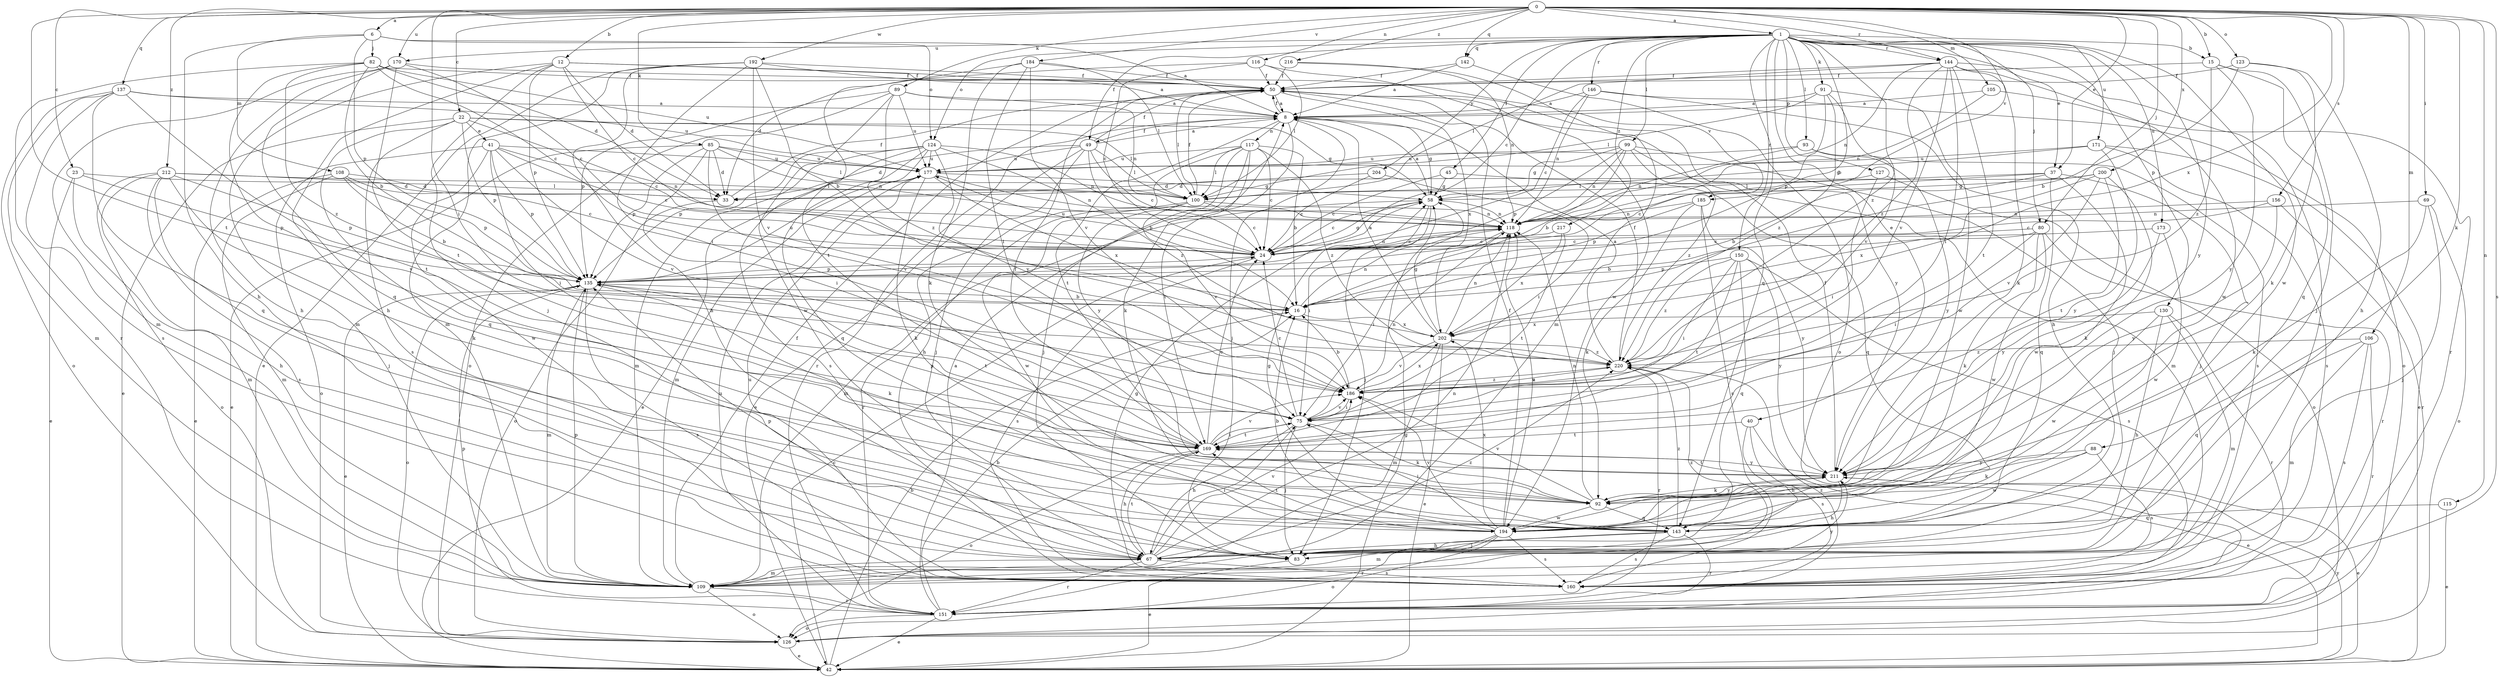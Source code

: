 strict digraph  {
0;
1;
6;
8;
12;
15;
16;
22;
23;
24;
33;
37;
40;
41;
42;
45;
49;
50;
58;
67;
69;
75;
80;
82;
83;
85;
88;
89;
91;
92;
93;
99;
100;
105;
106;
108;
109;
115;
116;
117;
118;
123;
124;
126;
127;
130;
135;
137;
142;
143;
144;
146;
150;
151;
156;
160;
169;
170;
171;
173;
177;
184;
185;
186;
192;
194;
200;
202;
204;
211;
212;
216;
217;
220;
0 -> 1  [label=a];
0 -> 6  [label=a];
0 -> 12  [label=b];
0 -> 15  [label=b];
0 -> 22  [label=c];
0 -> 23  [label=c];
0 -> 37  [label=e];
0 -> 69  [label=i];
0 -> 75  [label=i];
0 -> 80  [label=j];
0 -> 85  [label=k];
0 -> 88  [label=k];
0 -> 89  [label=k];
0 -> 105  [label=m];
0 -> 106  [label=m];
0 -> 115  [label=n];
0 -> 116  [label=n];
0 -> 123  [label=o];
0 -> 137  [label=q];
0 -> 142  [label=q];
0 -> 144  [label=r];
0 -> 156  [label=s];
0 -> 160  [label=s];
0 -> 169  [label=t];
0 -> 170  [label=u];
0 -> 184  [label=v];
0 -> 185  [label=v];
0 -> 192  [label=w];
0 -> 200  [label=x];
0 -> 202  [label=x];
0 -> 212  [label=z];
0 -> 216  [label=z];
1 -> 15  [label=b];
1 -> 16  [label=b];
1 -> 24  [label=c];
1 -> 37  [label=e];
1 -> 40  [label=e];
1 -> 45  [label=f];
1 -> 49  [label=f];
1 -> 80  [label=j];
1 -> 91  [label=k];
1 -> 93  [label=l];
1 -> 99  [label=l];
1 -> 124  [label=o];
1 -> 127  [label=p];
1 -> 130  [label=p];
1 -> 142  [label=q];
1 -> 143  [label=q];
1 -> 144  [label=r];
1 -> 146  [label=r];
1 -> 150  [label=r];
1 -> 170  [label=u];
1 -> 171  [label=u];
1 -> 173  [label=u];
1 -> 194  [label=w];
1 -> 204  [label=y];
1 -> 211  [label=y];
1 -> 217  [label=z];
1 -> 220  [label=z];
6 -> 8  [label=a];
6 -> 67  [label=h];
6 -> 82  [label=j];
6 -> 108  [label=m];
6 -> 124  [label=o];
6 -> 135  [label=p];
8 -> 49  [label=f];
8 -> 50  [label=f];
8 -> 58  [label=g];
8 -> 83  [label=j];
8 -> 92  [label=k];
8 -> 117  [label=n];
8 -> 151  [label=r];
8 -> 169  [label=t];
12 -> 24  [label=c];
12 -> 33  [label=d];
12 -> 50  [label=f];
12 -> 67  [label=h];
12 -> 83  [label=j];
12 -> 109  [label=m];
12 -> 135  [label=p];
12 -> 185  [label=v];
15 -> 50  [label=f];
15 -> 83  [label=j];
15 -> 143  [label=q];
15 -> 211  [label=y];
15 -> 220  [label=z];
16 -> 118  [label=n];
16 -> 202  [label=x];
22 -> 24  [label=c];
22 -> 41  [label=e];
22 -> 42  [label=e];
22 -> 58  [label=g];
22 -> 100  [label=l];
22 -> 135  [label=p];
22 -> 143  [label=q];
22 -> 160  [label=s];
23 -> 42  [label=e];
23 -> 67  [label=h];
23 -> 100  [label=l];
23 -> 135  [label=p];
24 -> 58  [label=g];
24 -> 118  [label=n];
24 -> 135  [label=p];
24 -> 160  [label=s];
24 -> 177  [label=u];
33 -> 50  [label=f];
33 -> 126  [label=o];
37 -> 16  [label=b];
37 -> 24  [label=c];
37 -> 83  [label=j];
37 -> 100  [label=l];
37 -> 143  [label=q];
37 -> 194  [label=w];
40 -> 42  [label=e];
40 -> 67  [label=h];
40 -> 160  [label=s];
40 -> 169  [label=t];
41 -> 24  [label=c];
41 -> 75  [label=i];
41 -> 118  [label=n];
41 -> 126  [label=o];
41 -> 135  [label=p];
41 -> 177  [label=u];
41 -> 186  [label=v];
41 -> 194  [label=w];
42 -> 16  [label=b];
42 -> 24  [label=c];
42 -> 58  [label=g];
42 -> 211  [label=y];
45 -> 24  [label=c];
45 -> 58  [label=g];
45 -> 143  [label=q];
49 -> 8  [label=a];
49 -> 16  [label=b];
49 -> 24  [label=c];
49 -> 33  [label=d];
49 -> 42  [label=e];
49 -> 50  [label=f];
49 -> 83  [label=j];
49 -> 100  [label=l];
49 -> 177  [label=u];
50 -> 8  [label=a];
50 -> 100  [label=l];
50 -> 202  [label=x];
50 -> 211  [label=y];
58 -> 8  [label=a];
58 -> 24  [label=c];
58 -> 75  [label=i];
58 -> 83  [label=j];
58 -> 109  [label=m];
58 -> 118  [label=n];
67 -> 75  [label=i];
67 -> 109  [label=m];
67 -> 118  [label=n];
67 -> 135  [label=p];
67 -> 151  [label=r];
67 -> 160  [label=s];
67 -> 169  [label=t];
67 -> 186  [label=v];
67 -> 220  [label=z];
69 -> 83  [label=j];
69 -> 92  [label=k];
69 -> 118  [label=n];
69 -> 126  [label=o];
75 -> 24  [label=c];
75 -> 67  [label=h];
75 -> 83  [label=j];
75 -> 92  [label=k];
75 -> 118  [label=n];
75 -> 169  [label=t];
75 -> 186  [label=v];
80 -> 16  [label=b];
80 -> 24  [label=c];
80 -> 75  [label=i];
80 -> 92  [label=k];
80 -> 151  [label=r];
80 -> 194  [label=w];
82 -> 16  [label=b];
82 -> 24  [label=c];
82 -> 33  [label=d];
82 -> 50  [label=f];
82 -> 151  [label=r];
82 -> 177  [label=u];
82 -> 211  [label=y];
82 -> 220  [label=z];
83 -> 42  [label=e];
83 -> 220  [label=z];
85 -> 33  [label=d];
85 -> 42  [label=e];
85 -> 75  [label=i];
85 -> 100  [label=l];
85 -> 118  [label=n];
85 -> 135  [label=p];
85 -> 177  [label=u];
85 -> 186  [label=v];
88 -> 92  [label=k];
88 -> 160  [label=s];
88 -> 194  [label=w];
88 -> 211  [label=y];
89 -> 8  [label=a];
89 -> 118  [label=n];
89 -> 126  [label=o];
89 -> 135  [label=p];
89 -> 177  [label=u];
89 -> 194  [label=w];
89 -> 220  [label=z];
91 -> 8  [label=a];
91 -> 100  [label=l];
91 -> 135  [label=p];
91 -> 186  [label=v];
91 -> 194  [label=w];
91 -> 220  [label=z];
92 -> 118  [label=n];
92 -> 143  [label=q];
92 -> 186  [label=v];
92 -> 194  [label=w];
92 -> 211  [label=y];
93 -> 118  [label=n];
93 -> 160  [label=s];
93 -> 177  [label=u];
93 -> 211  [label=y];
99 -> 16  [label=b];
99 -> 58  [label=g];
99 -> 83  [label=j];
99 -> 109  [label=m];
99 -> 118  [label=n];
99 -> 135  [label=p];
99 -> 177  [label=u];
99 -> 220  [label=z];
100 -> 24  [label=c];
100 -> 50  [label=f];
100 -> 118  [label=n];
100 -> 151  [label=r];
100 -> 186  [label=v];
100 -> 194  [label=w];
105 -> 8  [label=a];
105 -> 118  [label=n];
105 -> 151  [label=r];
106 -> 109  [label=m];
106 -> 143  [label=q];
106 -> 151  [label=r];
106 -> 160  [label=s];
106 -> 220  [label=z];
108 -> 16  [label=b];
108 -> 24  [label=c];
108 -> 33  [label=d];
108 -> 42  [label=e];
108 -> 109  [label=m];
108 -> 135  [label=p];
109 -> 50  [label=f];
109 -> 126  [label=o];
109 -> 135  [label=p];
109 -> 151  [label=r];
109 -> 211  [label=y];
115 -> 42  [label=e];
115 -> 143  [label=q];
116 -> 24  [label=c];
116 -> 33  [label=d];
116 -> 50  [label=f];
116 -> 100  [label=l];
116 -> 194  [label=w];
117 -> 16  [label=b];
117 -> 24  [label=c];
117 -> 67  [label=h];
117 -> 83  [label=j];
117 -> 100  [label=l];
117 -> 169  [label=t];
117 -> 177  [label=u];
117 -> 211  [label=y];
117 -> 220  [label=z];
118 -> 24  [label=c];
118 -> 75  [label=i];
123 -> 16  [label=b];
123 -> 50  [label=f];
123 -> 67  [label=h];
123 -> 92  [label=k];
124 -> 42  [label=e];
124 -> 109  [label=m];
124 -> 118  [label=n];
124 -> 135  [label=p];
124 -> 143  [label=q];
124 -> 160  [label=s];
124 -> 177  [label=u];
124 -> 186  [label=v];
124 -> 220  [label=z];
126 -> 42  [label=e];
127 -> 75  [label=i];
127 -> 100  [label=l];
127 -> 126  [label=o];
130 -> 67  [label=h];
130 -> 109  [label=m];
130 -> 151  [label=r];
130 -> 194  [label=w];
130 -> 202  [label=x];
135 -> 16  [label=b];
135 -> 42  [label=e];
135 -> 92  [label=k];
135 -> 109  [label=m];
135 -> 126  [label=o];
135 -> 160  [label=s];
135 -> 169  [label=t];
135 -> 177  [label=u];
137 -> 8  [label=a];
137 -> 109  [label=m];
137 -> 126  [label=o];
137 -> 143  [label=q];
137 -> 160  [label=s];
137 -> 169  [label=t];
137 -> 177  [label=u];
142 -> 8  [label=a];
142 -> 50  [label=f];
142 -> 126  [label=o];
143 -> 58  [label=g];
143 -> 67  [label=h];
143 -> 75  [label=i];
143 -> 83  [label=j];
143 -> 151  [label=r];
143 -> 160  [label=s];
143 -> 220  [label=z];
144 -> 50  [label=f];
144 -> 75  [label=i];
144 -> 92  [label=k];
144 -> 100  [label=l];
144 -> 118  [label=n];
144 -> 160  [label=s];
144 -> 169  [label=t];
144 -> 186  [label=v];
144 -> 194  [label=w];
144 -> 220  [label=z];
146 -> 8  [label=a];
146 -> 24  [label=c];
146 -> 67  [label=h];
146 -> 118  [label=n];
146 -> 126  [label=o];
150 -> 75  [label=i];
150 -> 135  [label=p];
150 -> 143  [label=q];
150 -> 160  [label=s];
150 -> 169  [label=t];
150 -> 211  [label=y];
150 -> 220  [label=z];
151 -> 8  [label=a];
151 -> 16  [label=b];
151 -> 42  [label=e];
151 -> 126  [label=o];
151 -> 135  [label=p];
151 -> 177  [label=u];
151 -> 220  [label=z];
156 -> 24  [label=c];
156 -> 118  [label=n];
156 -> 151  [label=r];
156 -> 211  [label=y];
160 -> 58  [label=g];
160 -> 177  [label=u];
169 -> 24  [label=c];
169 -> 50  [label=f];
169 -> 67  [label=h];
169 -> 75  [label=i];
169 -> 126  [label=o];
169 -> 135  [label=p];
169 -> 186  [label=v];
169 -> 211  [label=y];
170 -> 24  [label=c];
170 -> 50  [label=f];
170 -> 67  [label=h];
170 -> 109  [label=m];
170 -> 143  [label=q];
170 -> 169  [label=t];
171 -> 42  [label=e];
171 -> 58  [label=g];
171 -> 160  [label=s];
171 -> 177  [label=u];
171 -> 211  [label=y];
173 -> 24  [label=c];
173 -> 194  [label=w];
173 -> 211  [label=y];
177 -> 58  [label=g];
177 -> 92  [label=k];
177 -> 109  [label=m];
177 -> 118  [label=n];
177 -> 202  [label=x];
184 -> 50  [label=f];
184 -> 75  [label=i];
184 -> 92  [label=k];
184 -> 100  [label=l];
184 -> 169  [label=t];
184 -> 186  [label=v];
185 -> 92  [label=k];
185 -> 118  [label=n];
185 -> 135  [label=p];
185 -> 160  [label=s];
185 -> 211  [label=y];
186 -> 16  [label=b];
186 -> 75  [label=i];
186 -> 202  [label=x];
186 -> 220  [label=z];
192 -> 8  [label=a];
192 -> 16  [label=b];
192 -> 42  [label=e];
192 -> 50  [label=f];
192 -> 67  [label=h];
192 -> 75  [label=i];
192 -> 109  [label=m];
192 -> 186  [label=v];
194 -> 16  [label=b];
194 -> 50  [label=f];
194 -> 109  [label=m];
194 -> 118  [label=n];
194 -> 126  [label=o];
194 -> 151  [label=r];
194 -> 160  [label=s];
194 -> 169  [label=t];
194 -> 186  [label=v];
194 -> 202  [label=x];
200 -> 33  [label=d];
200 -> 58  [label=g];
200 -> 92  [label=k];
200 -> 169  [label=t];
200 -> 186  [label=v];
200 -> 202  [label=x];
202 -> 8  [label=a];
202 -> 42  [label=e];
202 -> 58  [label=g];
202 -> 109  [label=m];
202 -> 118  [label=n];
202 -> 186  [label=v];
202 -> 220  [label=z];
204 -> 24  [label=c];
204 -> 33  [label=d];
204 -> 75  [label=i];
211 -> 42  [label=e];
211 -> 50  [label=f];
211 -> 67  [label=h];
211 -> 92  [label=k];
211 -> 169  [label=t];
212 -> 33  [label=d];
212 -> 83  [label=j];
212 -> 92  [label=k];
212 -> 100  [label=l];
212 -> 109  [label=m];
212 -> 126  [label=o];
212 -> 135  [label=p];
212 -> 160  [label=s];
216 -> 50  [label=f];
216 -> 109  [label=m];
216 -> 118  [label=n];
217 -> 24  [label=c];
217 -> 169  [label=t];
217 -> 202  [label=x];
220 -> 8  [label=a];
220 -> 50  [label=f];
220 -> 151  [label=r];
220 -> 186  [label=v];
}
